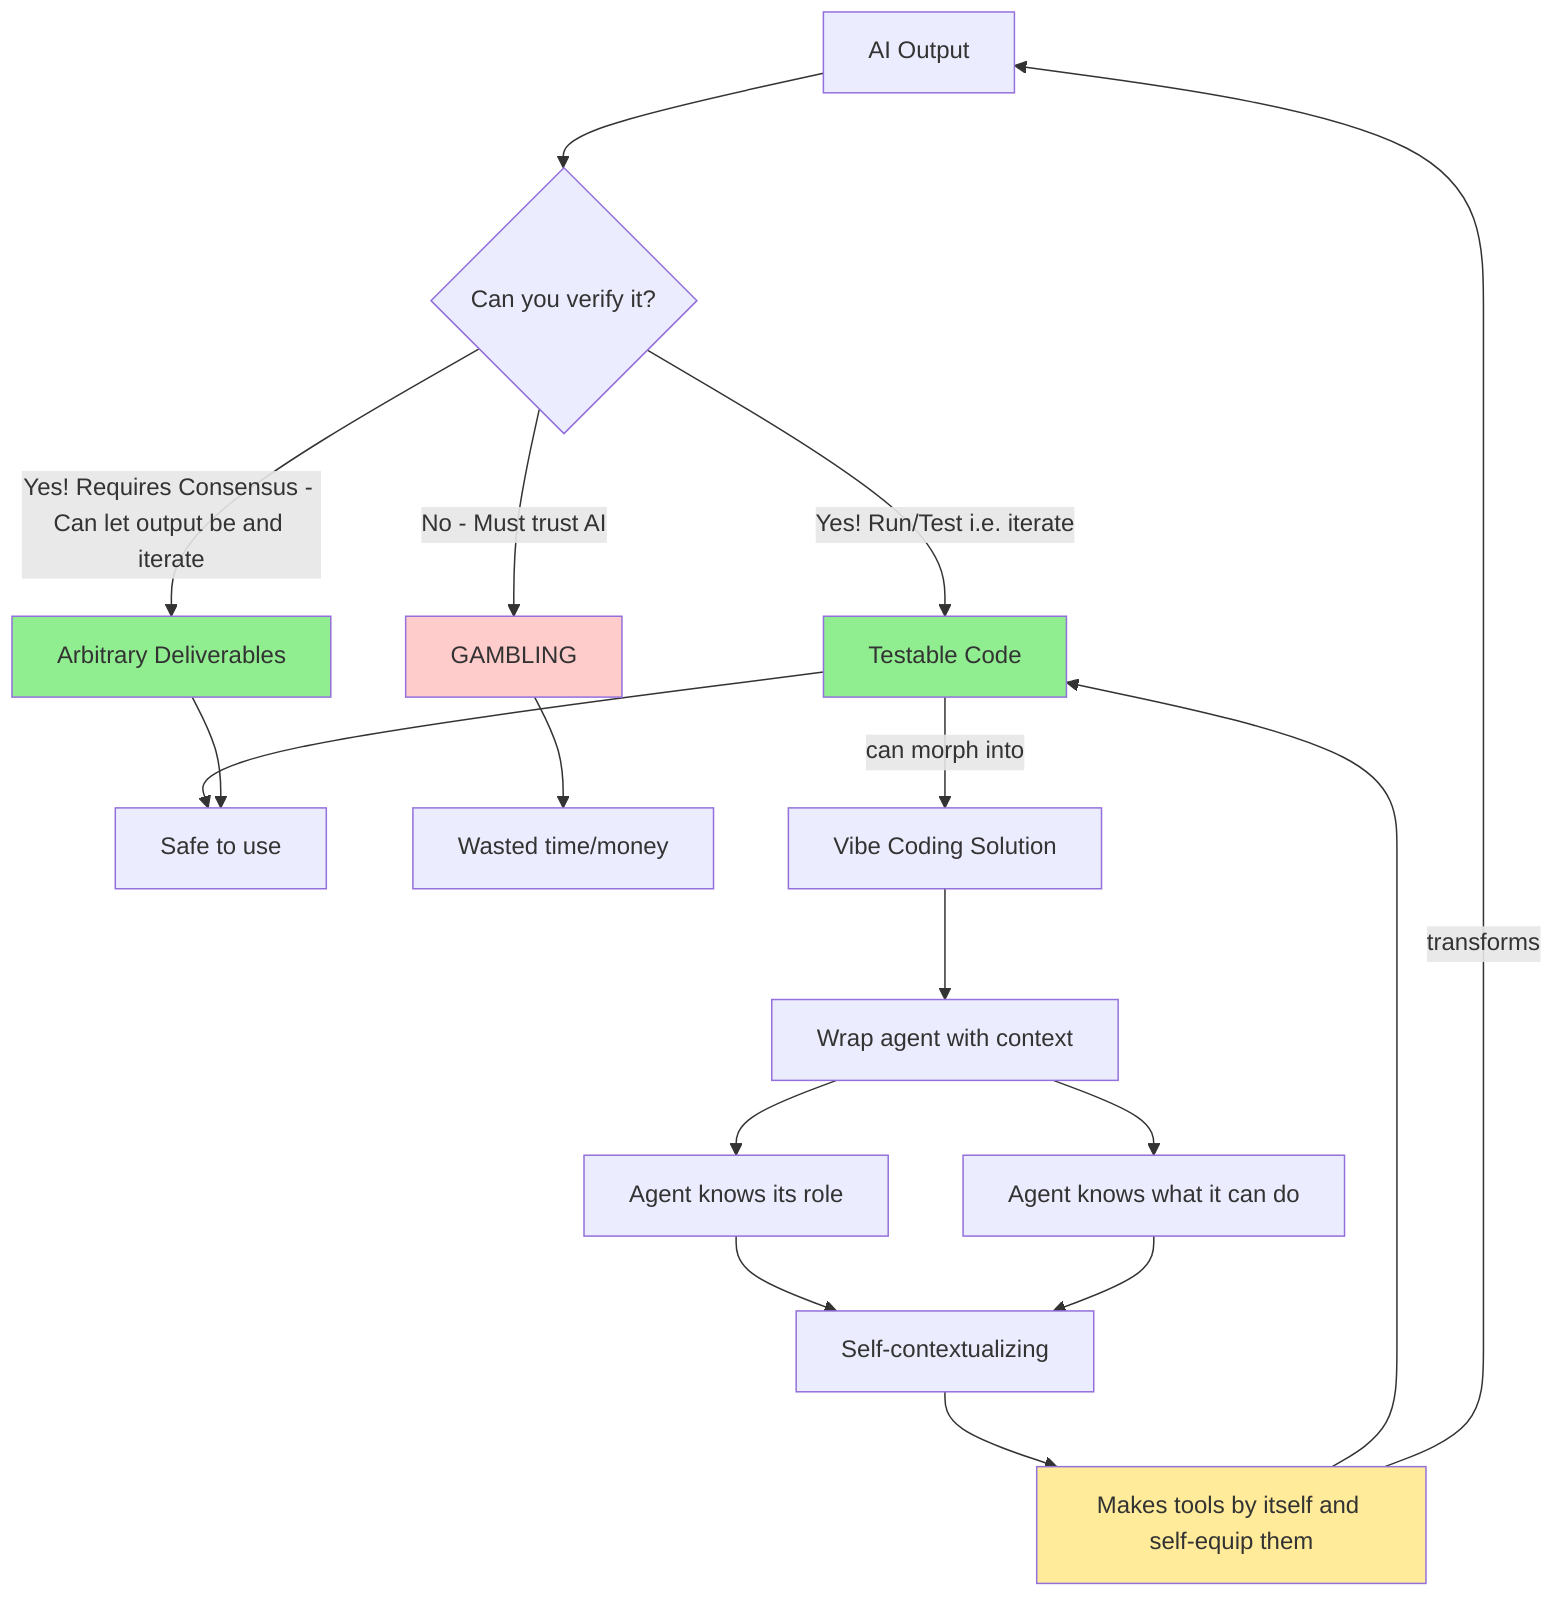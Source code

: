 flowchart TD
    A[AI Output] --> B{Can you verify it?}
    B -->|Yes! Run/Test i.e. iterate| C[Testable Code]
    B -->|Yes! Requires Consensus - Can let output be and iterate| D[Arbitrary Deliverables]
    B -->|No - Must trust AI| E[GAMBLING]
    
    C --> F[Safe to use]
    D --> F
    E --> G[Wasted time/money]
    
    H[Vibe Coding Solution] --> I[Wrap agent with context]
    I --> J[Agent knows its role]
    I --> K[Agent knows what it can do]
    J --> L[Self-contextualizing]
    K --> L
    L --> M[Makes tools by itself and self-equip them]
    M --> C
    C -->|can morph into| H
    M -->|transforms| A
    
    style C fill:#90EE90
    style D fill:#90EE90
    style E fill:#ffcccc
    style M fill:#ffeb99